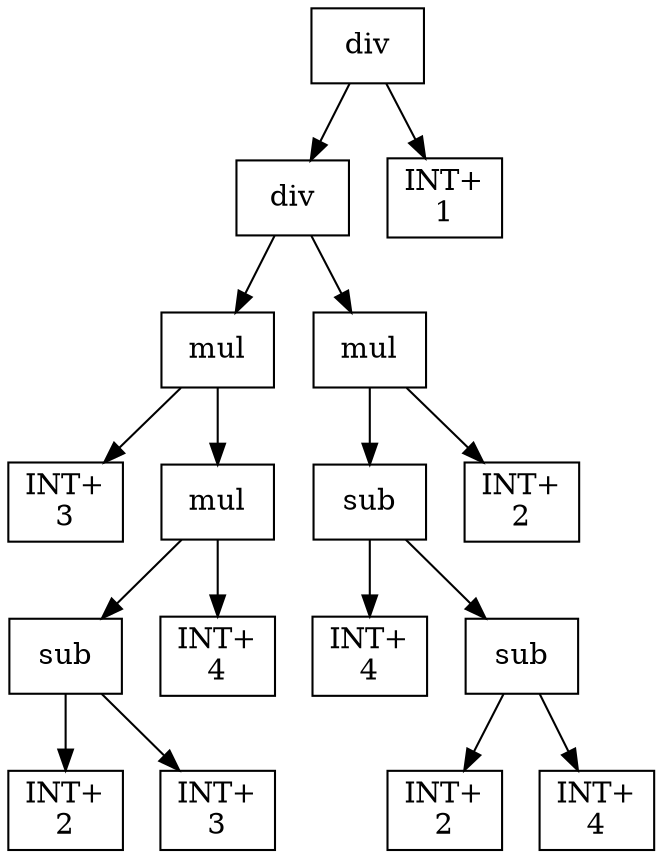 digraph expr {
  node [shape=box];
  n1 [label="div"];
  n2 [label="div"];
  n3 [label="mul"];
  n4 [label="INT+\n3"];
  n5 [label="mul"];
  n6 [label="sub"];
  n7 [label="INT+\n2"];
  n8 [label="INT+\n3"];
  n6 -> n7;
  n6 -> n8;
  n9 [label="INT+\n4"];
  n5 -> n6;
  n5 -> n9;
  n3 -> n4;
  n3 -> n5;
  n10 [label="mul"];
  n11 [label="sub"];
  n12 [label="INT+\n4"];
  n13 [label="sub"];
  n14 [label="INT+\n2"];
  n15 [label="INT+\n4"];
  n13 -> n14;
  n13 -> n15;
  n11 -> n12;
  n11 -> n13;
  n16 [label="INT+\n2"];
  n10 -> n11;
  n10 -> n16;
  n2 -> n3;
  n2 -> n10;
  n17 [label="INT+\n1"];
  n1 -> n2;
  n1 -> n17;
}